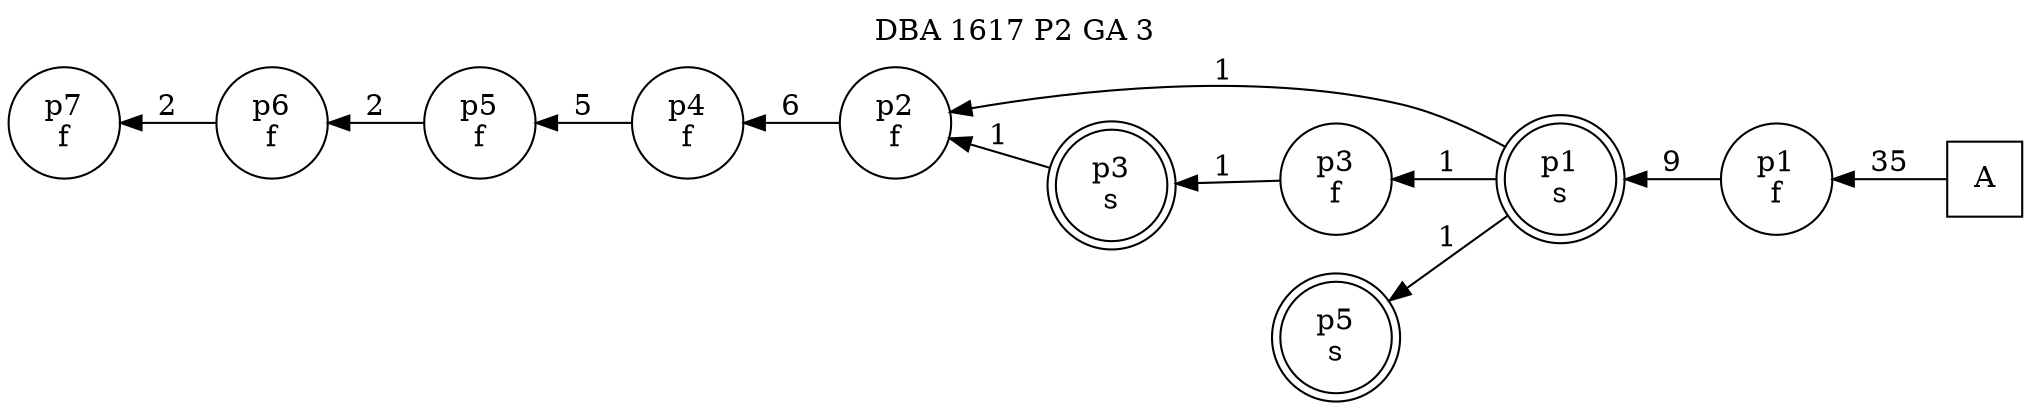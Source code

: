 digraph DBA_1617_P2_GA_3_GOOD {
labelloc="tl"
label= " DBA 1617 P2 GA 3 "
rankdir="RL";
"A" [shape="square" label="A"]
"p1_f" [shape="circle" label="p1
f"]
"p1_s" [shape="doublecircle" label="p1
s"]
"p2_f" [shape="circle" label="p2
f"]
"p3_f" [shape="circle" label="p3
f"]
"p3_s" [shape="doublecircle" label="p3
s"]
"p4_f" [shape="circle" label="p4
f"]
"p5_f" [shape="circle" label="p5
f"]
"p6_f" [shape="circle" label="p6
f"]
"p7_f" [shape="circle" label="p7
f"]
"p5_s" [shape="doublecircle" label="p5
s"]
"A" -> "p1_f" [ label=35]
"p1_f" -> "p1_s" [ label=9]
"p1_s" -> "p2_f" [ label=1]
"p1_s" -> "p3_f" [ label=1]
"p1_s" -> "p5_s" [ label=1]
"p2_f" -> "p4_f" [ label=6]
"p3_f" -> "p3_s" [ label=1]
"p3_s" -> "p2_f" [ label=1]
"p4_f" -> "p5_f" [ label=5]
"p5_f" -> "p6_f" [ label=2]
"p6_f" -> "p7_f" [ label=2]
}
